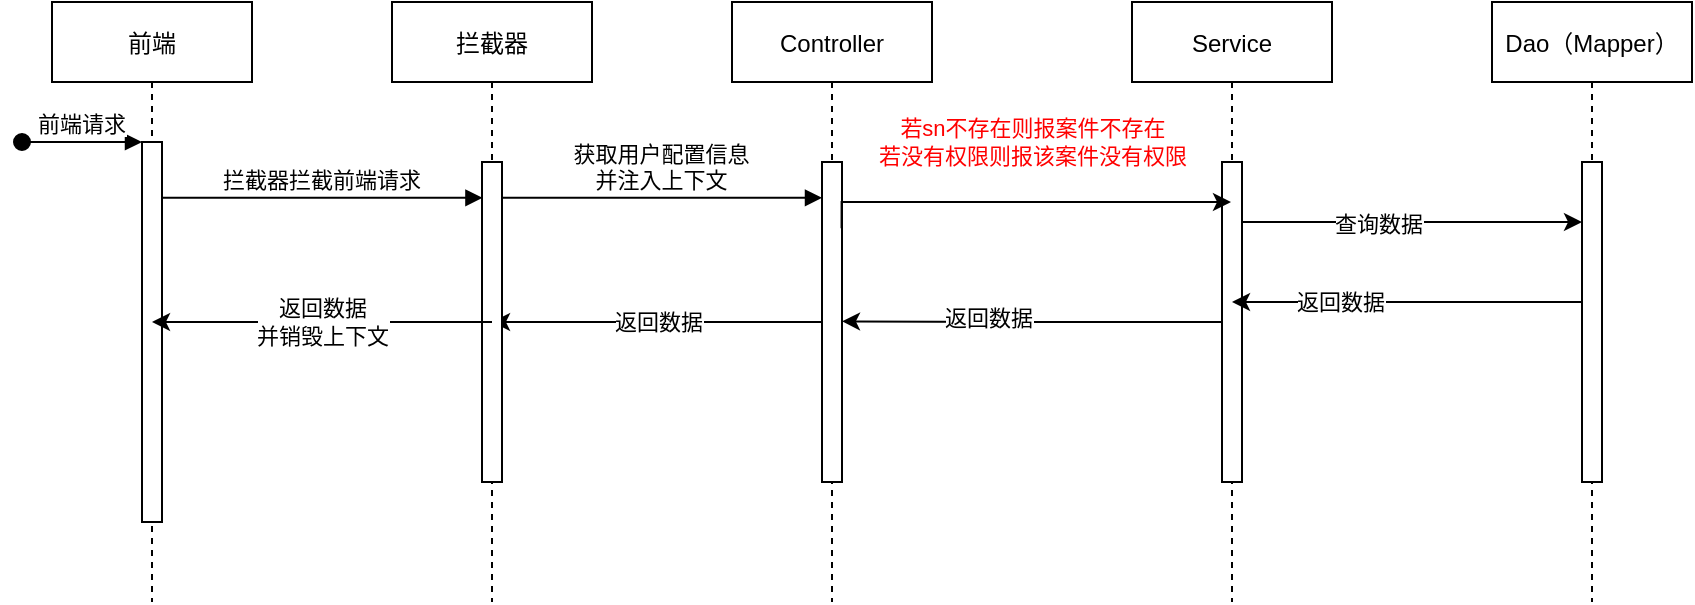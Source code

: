 <mxfile version="20.0.4" type="github" pages="3">
  <diagram id="kgpKYQtTHZ0yAKxKKP6v" name="单条记录">
    <mxGraphModel dx="2090" dy="593" grid="1" gridSize="10" guides="1" tooltips="1" connect="1" arrows="1" fold="1" page="1" pageScale="1" pageWidth="850" pageHeight="1100" math="0" shadow="0">
      <root>
        <mxCell id="0" />
        <mxCell id="1" parent="0" />
        <mxCell id="3nuBFxr9cyL0pnOWT2aG-1" value="前端" style="shape=umlLifeline;perimeter=lifelinePerimeter;container=1;collapsible=0;recursiveResize=0;rounded=0;shadow=0;strokeWidth=1;" parent="1" vertex="1">
          <mxGeometry x="-40" y="80" width="100" height="300" as="geometry" />
        </mxCell>
        <mxCell id="3nuBFxr9cyL0pnOWT2aG-2" value="" style="points=[];perimeter=orthogonalPerimeter;rounded=0;shadow=0;strokeWidth=1;" parent="3nuBFxr9cyL0pnOWT2aG-1" vertex="1">
          <mxGeometry x="45" y="70" width="10" height="190" as="geometry" />
        </mxCell>
        <mxCell id="3nuBFxr9cyL0pnOWT2aG-3" value="前端请求" style="verticalAlign=bottom;startArrow=oval;endArrow=block;startSize=8;shadow=0;strokeWidth=1;" parent="3nuBFxr9cyL0pnOWT2aG-1" target="3nuBFxr9cyL0pnOWT2aG-2" edge="1">
          <mxGeometry relative="1" as="geometry">
            <mxPoint x="-15" y="70" as="sourcePoint" />
          </mxGeometry>
        </mxCell>
        <mxCell id="3nuBFxr9cyL0pnOWT2aG-5" value="Controller" style="shape=umlLifeline;perimeter=lifelinePerimeter;container=1;collapsible=0;recursiveResize=0;rounded=0;shadow=0;strokeWidth=1;" parent="1" vertex="1">
          <mxGeometry x="300" y="80" width="100" height="300" as="geometry" />
        </mxCell>
        <mxCell id="3nuBFxr9cyL0pnOWT2aG-6" value="" style="points=[];perimeter=orthogonalPerimeter;rounded=0;shadow=0;strokeWidth=1;" parent="3nuBFxr9cyL0pnOWT2aG-5" vertex="1">
          <mxGeometry x="45" y="80" width="10" height="160" as="geometry" />
        </mxCell>
        <mxCell id="FtKNyufiXCwTpfJjdmEQ-9" value="获取用户配置信息&#xa;并注入上下文" style="verticalAlign=bottom;endArrow=block;entryX=0.022;entryY=0.112;shadow=0;strokeWidth=1;fontSize=11;entryDx=0;entryDy=0;entryPerimeter=0;" edge="1" parent="3nuBFxr9cyL0pnOWT2aG-5">
          <mxGeometry relative="1" as="geometry">
            <mxPoint x="-115.22" y="97.92" as="sourcePoint" />
            <mxPoint x="45.0" y="97.92" as="targetPoint" />
          </mxGeometry>
        </mxCell>
        <mxCell id="3nuBFxr9cyL0pnOWT2aG-8" value="拦截器拦截前端请求" style="verticalAlign=bottom;endArrow=block;entryX=0.022;entryY=0.112;shadow=0;strokeWidth=1;fontSize=11;entryDx=0;entryDy=0;entryPerimeter=0;" parent="1" source="3nuBFxr9cyL0pnOWT2aG-2" target="FtKNyufiXCwTpfJjdmEQ-2" edge="1">
          <mxGeometry relative="1" as="geometry">
            <mxPoint x="275" y="160" as="sourcePoint" />
          </mxGeometry>
        </mxCell>
        <mxCell id="SE7JAbUPpJ-5eUO7LKqL-11" value="Service" style="shape=umlLifeline;perimeter=lifelinePerimeter;container=1;collapsible=0;recursiveResize=0;rounded=0;shadow=0;strokeWidth=1;" parent="1" vertex="1">
          <mxGeometry x="500" y="80" width="100" height="300" as="geometry" />
        </mxCell>
        <mxCell id="SE7JAbUPpJ-5eUO7LKqL-12" value="" style="points=[];perimeter=orthogonalPerimeter;rounded=0;shadow=0;strokeWidth=1;" parent="SE7JAbUPpJ-5eUO7LKqL-11" vertex="1">
          <mxGeometry x="45" y="80" width="10" height="160" as="geometry" />
        </mxCell>
        <mxCell id="SE7JAbUPpJ-5eUO7LKqL-13" value="Dao（Mapper）" style="shape=umlLifeline;perimeter=lifelinePerimeter;container=1;collapsible=0;recursiveResize=0;rounded=0;shadow=0;strokeWidth=1;" parent="1" vertex="1">
          <mxGeometry x="680" y="80" width="100" height="300" as="geometry" />
        </mxCell>
        <mxCell id="SE7JAbUPpJ-5eUO7LKqL-14" value="" style="points=[];perimeter=orthogonalPerimeter;rounded=0;shadow=0;strokeWidth=1;" parent="SE7JAbUPpJ-5eUO7LKqL-13" vertex="1">
          <mxGeometry x="45" y="80" width="10" height="160" as="geometry" />
        </mxCell>
        <mxCell id="SE7JAbUPpJ-5eUO7LKqL-18" style="edgeStyle=orthogonalEdgeStyle;rounded=0;orthogonalLoop=1;jettySize=auto;html=1;fontSize=11;exitX=0.978;exitY=0.207;exitDx=0;exitDy=0;exitPerimeter=0;" parent="1" source="3nuBFxr9cyL0pnOWT2aG-6" target="SE7JAbUPpJ-5eUO7LKqL-11" edge="1">
          <mxGeometry relative="1" as="geometry">
            <mxPoint x="430" y="240" as="targetPoint" />
            <Array as="points">
              <mxPoint x="355" y="180" />
            </Array>
          </mxGeometry>
        </mxCell>
        <mxCell id="8l81Vc26us2J2Qerfzua-2" value="若sn不存在则报案件不存在&lt;br&gt;若没有权限则报该案件没有权限" style="edgeLabel;html=1;align=center;verticalAlign=middle;resizable=0;points=[];fontSize=11;fontColor=#FF0000;" parent="SE7JAbUPpJ-5eUO7LKqL-18" vertex="1" connectable="0">
          <mxGeometry x="0.083" y="2" relative="1" as="geometry">
            <mxPoint x="-4" y="-28" as="offset" />
          </mxGeometry>
        </mxCell>
        <mxCell id="8l81Vc26us2J2Qerfzua-1" style="edgeStyle=orthogonalEdgeStyle;rounded=0;orthogonalLoop=1;jettySize=auto;html=1;fontSize=11;" parent="1" source="SE7JAbUPpJ-5eUO7LKqL-12" target="SE7JAbUPpJ-5eUO7LKqL-14" edge="1">
          <mxGeometry relative="1" as="geometry">
            <Array as="points">
              <mxPoint x="640" y="190" />
              <mxPoint x="640" y="190" />
            </Array>
          </mxGeometry>
        </mxCell>
        <mxCell id="FtKNyufiXCwTpfJjdmEQ-10" value="查询数据" style="edgeLabel;html=1;align=center;verticalAlign=middle;resizable=0;points=[];" vertex="1" connectable="0" parent="8l81Vc26us2J2Qerfzua-1">
          <mxGeometry x="-0.2" y="-1" relative="1" as="geometry">
            <mxPoint as="offset" />
          </mxGeometry>
        </mxCell>
        <mxCell id="8l81Vc26us2J2Qerfzua-10" style="edgeStyle=orthogonalEdgeStyle;rounded=0;orthogonalLoop=1;jettySize=auto;html=1;fontSize=11;fontColor=#FF0000;" parent="1" source="SE7JAbUPpJ-5eUO7LKqL-14" target="SE7JAbUPpJ-5eUO7LKqL-11" edge="1">
          <mxGeometry relative="1" as="geometry">
            <Array as="points">
              <mxPoint x="700" y="230" />
              <mxPoint x="700" y="230" />
            </Array>
          </mxGeometry>
        </mxCell>
        <mxCell id="FtKNyufiXCwTpfJjdmEQ-11" value="返回数据" style="edgeLabel;html=1;align=center;verticalAlign=middle;resizable=0;points=[];" vertex="1" connectable="0" parent="8l81Vc26us2J2Qerfzua-10">
          <mxGeometry x="0.381" relative="1" as="geometry">
            <mxPoint as="offset" />
          </mxGeometry>
        </mxCell>
        <mxCell id="8l81Vc26us2J2Qerfzua-15" style="edgeStyle=orthogonalEdgeStyle;rounded=0;orthogonalLoop=1;jettySize=auto;html=1;entryX=1;entryY=0.498;entryDx=0;entryDy=0;entryPerimeter=0;fontSize=11;fontColor=#FF0000;" parent="1" source="SE7JAbUPpJ-5eUO7LKqL-12" target="3nuBFxr9cyL0pnOWT2aG-6" edge="1">
          <mxGeometry relative="1" as="geometry" />
        </mxCell>
        <mxCell id="8l81Vc26us2J2Qerfzua-18" value="返回数据" style="edgeLabel;html=1;align=center;verticalAlign=middle;resizable=0;points=[];fontSize=11;fontColor=#000000;" parent="8l81Vc26us2J2Qerfzua-15" vertex="1" connectable="0">
          <mxGeometry x="0.236" y="-2" relative="1" as="geometry">
            <mxPoint as="offset" />
          </mxGeometry>
        </mxCell>
        <mxCell id="8l81Vc26us2J2Qerfzua-16" value="&lt;font color=&quot;#000000&quot;&gt;返回数据&lt;/font&gt;" style="edgeStyle=orthogonalEdgeStyle;rounded=0;orthogonalLoop=1;jettySize=auto;html=1;fontSize=11;fontColor=#FF0000;" parent="1" source="3nuBFxr9cyL0pnOWT2aG-6" target="FtKNyufiXCwTpfJjdmEQ-1" edge="1">
          <mxGeometry relative="1" as="geometry">
            <Array as="points">
              <mxPoint x="290" y="240" />
              <mxPoint x="290" y="240" />
            </Array>
          </mxGeometry>
        </mxCell>
        <mxCell id="FtKNyufiXCwTpfJjdmEQ-1" value="拦截器" style="shape=umlLifeline;perimeter=lifelinePerimeter;container=1;collapsible=0;recursiveResize=0;rounded=0;shadow=0;strokeWidth=1;" vertex="1" parent="1">
          <mxGeometry x="130" y="80" width="100" height="300" as="geometry" />
        </mxCell>
        <mxCell id="FtKNyufiXCwTpfJjdmEQ-2" value="" style="points=[];perimeter=orthogonalPerimeter;rounded=0;shadow=0;strokeWidth=1;" vertex="1" parent="FtKNyufiXCwTpfJjdmEQ-1">
          <mxGeometry x="45" y="80" width="10" height="160" as="geometry" />
        </mxCell>
        <mxCell id="FtKNyufiXCwTpfJjdmEQ-7" value="&lt;font color=&quot;#000000&quot;&gt;返回数据&lt;br&gt;并销毁上下文&lt;/font&gt;" style="edgeStyle=orthogonalEdgeStyle;rounded=0;orthogonalLoop=1;jettySize=auto;html=1;fontSize=11;fontColor=#FF0000;" edge="1" parent="1" target="3nuBFxr9cyL0pnOWT2aG-1">
          <mxGeometry relative="1" as="geometry">
            <Array as="points">
              <mxPoint x="180" y="240" />
            </Array>
            <mxPoint x="180" y="240" as="sourcePoint" />
            <mxPoint x="189.63" y="230.043" as="targetPoint" />
          </mxGeometry>
        </mxCell>
      </root>
    </mxGraphModel>
  </diagram>
  <diagram id="lqFhKrCSAi3UoFyXcT7N" name="列表查询">
    <mxGraphModel dx="1968" dy="546" grid="1" gridSize="10" guides="1" tooltips="1" connect="1" arrows="1" fold="1" page="1" pageScale="1" pageWidth="827" pageHeight="1169" math="0" shadow="0">
      <root>
        <mxCell id="0" />
        <mxCell id="1" parent="0" />
        <mxCell id="pGW9Ufu_6rYB34V19ef3-4" value="Controller" style="shape=umlLifeline;perimeter=lifelinePerimeter;container=1;collapsible=0;recursiveResize=0;rounded=0;shadow=0;strokeWidth=1;" parent="1" vertex="1">
          <mxGeometry x="300" y="80" width="100" height="300" as="geometry" />
        </mxCell>
        <mxCell id="pGW9Ufu_6rYB34V19ef3-7" value="Service" style="shape=umlLifeline;perimeter=lifelinePerimeter;container=1;collapsible=0;recursiveResize=0;rounded=0;shadow=0;strokeWidth=1;" parent="1" vertex="1">
          <mxGeometry x="500" y="80" width="100" height="300" as="geometry" />
        </mxCell>
        <mxCell id="pGW9Ufu_6rYB34V19ef3-8" value="" style="points=[];perimeter=orthogonalPerimeter;rounded=0;shadow=0;strokeWidth=1;" parent="pGW9Ufu_6rYB34V19ef3-7" vertex="1">
          <mxGeometry x="45" y="80" width="10" height="160" as="geometry" />
        </mxCell>
        <mxCell id="pGW9Ufu_6rYB34V19ef3-9" value="Dao（Mapper）" style="shape=umlLifeline;perimeter=lifelinePerimeter;container=1;collapsible=0;recursiveResize=0;rounded=0;shadow=0;strokeWidth=1;" parent="1" vertex="1">
          <mxGeometry x="890" y="70" width="100" height="300" as="geometry" />
        </mxCell>
        <mxCell id="pGW9Ufu_6rYB34V19ef3-10" value="" style="points=[];perimeter=orthogonalPerimeter;rounded=0;shadow=0;strokeWidth=1;" parent="pGW9Ufu_6rYB34V19ef3-9" vertex="1">
          <mxGeometry x="45" y="80" width="10" height="160" as="geometry" />
        </mxCell>
        <mxCell id="pGW9Ufu_6rYB34V19ef3-11" style="edgeStyle=orthogonalEdgeStyle;rounded=0;orthogonalLoop=1;jettySize=auto;html=1;fontSize=11;exitX=0.978;exitY=0.207;exitDx=0;exitDy=0;exitPerimeter=0;" parent="1" target="pGW9Ufu_6rYB34V19ef3-7" edge="1">
          <mxGeometry relative="1" as="geometry">
            <mxPoint x="430" y="240" as="targetPoint" />
            <Array as="points">
              <mxPoint x="355" y="180" />
            </Array>
            <mxPoint x="354.78" y="193.12" as="sourcePoint" />
          </mxGeometry>
        </mxCell>
        <mxCell id="pGW9Ufu_6rYB34V19ef3-12" value="根据查询条件查询" style="edgeLabel;html=1;align=center;verticalAlign=middle;resizable=0;points=[];fontSize=11;" parent="pGW9Ufu_6rYB34V19ef3-11" vertex="1" connectable="0">
          <mxGeometry x="0.083" y="2" relative="1" as="geometry">
            <mxPoint as="offset" />
          </mxGeometry>
        </mxCell>
        <mxCell id="pGW9Ufu_6rYB34V19ef3-13" style="edgeStyle=orthogonalEdgeStyle;rounded=0;orthogonalLoop=1;jettySize=auto;html=1;entryX=0.48;entryY=0.387;entryDx=0;entryDy=0;entryPerimeter=0;fontSize=11;" parent="1" source="pGW9Ufu_6rYB34V19ef3-8" target="L4d1gx-CR8YYb4OrXLPE-21" edge="1">
          <mxGeometry relative="1" as="geometry">
            <Array as="points">
              <mxPoint x="710" y="186" />
              <mxPoint x="710" y="186" />
            </Array>
          </mxGeometry>
        </mxCell>
        <mxCell id="pGW9Ufu_6rYB34V19ef3-14" value="&lt;font color=&quot;#ff0000&quot;&gt;利用插件拼接查询条件&lt;br&gt;&lt;/font&gt;" style="edgeLabel;html=1;align=center;verticalAlign=middle;resizable=0;points=[];fontSize=11;" parent="pGW9Ufu_6rYB34V19ef3-13" vertex="1" connectable="0">
          <mxGeometry x="-0.348" y="-2" relative="1" as="geometry">
            <mxPoint x="33" y="-28" as="offset" />
          </mxGeometry>
        </mxCell>
        <mxCell id="pGW9Ufu_6rYB34V19ef3-17" style="edgeStyle=orthogonalEdgeStyle;rounded=0;orthogonalLoop=1;jettySize=auto;html=1;fontSize=11;fontColor=#FF0000;entryX=0.5;entryY=0.5;entryDx=0;entryDy=0;entryPerimeter=0;" parent="1" source="pGW9Ufu_6rYB34V19ef3-10" target="L4d1gx-CR8YYb4OrXLPE-22" edge="1">
          <mxGeometry relative="1" as="geometry">
            <Array as="points" />
          </mxGeometry>
        </mxCell>
        <mxCell id="pGW9Ufu_6rYB34V19ef3-18" value="只查出对应法院权限信息" style="edgeLabel;html=1;align=center;verticalAlign=middle;resizable=0;points=[];fontSize=11;fontColor=#FF0000;" parent="pGW9Ufu_6rYB34V19ef3-17" vertex="1" connectable="0">
          <mxGeometry x="0.1" y="-2" relative="1" as="geometry">
            <mxPoint as="offset" />
          </mxGeometry>
        </mxCell>
        <mxCell id="pGW9Ufu_6rYB34V19ef3-19" style="edgeStyle=orthogonalEdgeStyle;rounded=0;orthogonalLoop=1;jettySize=auto;html=1;entryX=1;entryY=0.498;entryDx=0;entryDy=0;entryPerimeter=0;fontSize=11;fontColor=#FF0000;" parent="1" source="pGW9Ufu_6rYB34V19ef3-8" edge="1">
          <mxGeometry relative="1" as="geometry">
            <mxPoint x="355" y="239.68" as="targetPoint" />
          </mxGeometry>
        </mxCell>
        <mxCell id="pGW9Ufu_6rYB34V19ef3-20" value="返回数据" style="edgeLabel;html=1;align=center;verticalAlign=middle;resizable=0;points=[];fontSize=11;fontColor=#000000;" parent="pGW9Ufu_6rYB34V19ef3-19" vertex="1" connectable="0">
          <mxGeometry x="0.236" y="-2" relative="1" as="geometry">
            <mxPoint as="offset" />
          </mxGeometry>
        </mxCell>
        <mxCell id="L4d1gx-CR8YYb4OrXLPE-11" value="前端" style="shape=umlLifeline;perimeter=lifelinePerimeter;container=1;collapsible=0;recursiveResize=0;rounded=0;shadow=0;strokeWidth=1;" vertex="1" parent="1">
          <mxGeometry x="-40" y="80" width="100" height="300" as="geometry" />
        </mxCell>
        <mxCell id="L4d1gx-CR8YYb4OrXLPE-12" value="" style="points=[];perimeter=orthogonalPerimeter;rounded=0;shadow=0;strokeWidth=1;" vertex="1" parent="L4d1gx-CR8YYb4OrXLPE-11">
          <mxGeometry x="45" y="70" width="10" height="190" as="geometry" />
        </mxCell>
        <mxCell id="L4d1gx-CR8YYb4OrXLPE-13" value="前端请求" style="verticalAlign=bottom;startArrow=oval;endArrow=block;startSize=8;shadow=0;strokeWidth=1;" edge="1" parent="L4d1gx-CR8YYb4OrXLPE-11" target="L4d1gx-CR8YYb4OrXLPE-12">
          <mxGeometry relative="1" as="geometry">
            <mxPoint x="-15" y="70" as="sourcePoint" />
          </mxGeometry>
        </mxCell>
        <mxCell id="L4d1gx-CR8YYb4OrXLPE-14" value="" style="points=[];perimeter=orthogonalPerimeter;rounded=0;shadow=0;strokeWidth=1;" vertex="1" parent="1">
          <mxGeometry x="345" y="160" width="10" height="160" as="geometry" />
        </mxCell>
        <mxCell id="L4d1gx-CR8YYb4OrXLPE-15" value="获取用户配置信息&#xa;并注入上下文" style="verticalAlign=bottom;endArrow=block;entryX=0.022;entryY=0.112;shadow=0;strokeWidth=1;fontSize=11;entryDx=0;entryDy=0;entryPerimeter=0;" edge="1" parent="1">
          <mxGeometry relative="1" as="geometry">
            <mxPoint x="184.78" y="177.92" as="sourcePoint" />
            <mxPoint x="345" y="177.92" as="targetPoint" />
          </mxGeometry>
        </mxCell>
        <mxCell id="L4d1gx-CR8YYb4OrXLPE-16" value="拦截器拦截前端请求" style="verticalAlign=bottom;endArrow=block;entryX=0.022;entryY=0.112;shadow=0;strokeWidth=1;fontSize=11;entryDx=0;entryDy=0;entryPerimeter=0;" edge="1" parent="1" source="L4d1gx-CR8YYb4OrXLPE-12" target="L4d1gx-CR8YYb4OrXLPE-19">
          <mxGeometry relative="1" as="geometry">
            <mxPoint x="275" y="160" as="sourcePoint" />
          </mxGeometry>
        </mxCell>
        <mxCell id="L4d1gx-CR8YYb4OrXLPE-17" value="&lt;font color=&quot;#000000&quot;&gt;返回数据&lt;/font&gt;" style="edgeStyle=orthogonalEdgeStyle;rounded=0;orthogonalLoop=1;jettySize=auto;html=1;fontSize=11;fontColor=#FF0000;" edge="1" parent="1" source="L4d1gx-CR8YYb4OrXLPE-14" target="L4d1gx-CR8YYb4OrXLPE-18">
          <mxGeometry relative="1" as="geometry">
            <Array as="points">
              <mxPoint x="290" y="240" />
              <mxPoint x="290" y="240" />
            </Array>
          </mxGeometry>
        </mxCell>
        <mxCell id="L4d1gx-CR8YYb4OrXLPE-18" value="拦截器" style="shape=umlLifeline;perimeter=lifelinePerimeter;container=1;collapsible=0;recursiveResize=0;rounded=0;shadow=0;strokeWidth=1;" vertex="1" parent="1">
          <mxGeometry x="130" y="80" width="100" height="300" as="geometry" />
        </mxCell>
        <mxCell id="L4d1gx-CR8YYb4OrXLPE-19" value="" style="points=[];perimeter=orthogonalPerimeter;rounded=0;shadow=0;strokeWidth=1;" vertex="1" parent="L4d1gx-CR8YYb4OrXLPE-18">
          <mxGeometry x="45" y="80" width="10" height="160" as="geometry" />
        </mxCell>
        <mxCell id="L4d1gx-CR8YYb4OrXLPE-20" value="&lt;font color=&quot;#000000&quot;&gt;返回数据&lt;br&gt;并销毁上下文&lt;/font&gt;" style="edgeStyle=orthogonalEdgeStyle;rounded=0;orthogonalLoop=1;jettySize=auto;html=1;fontSize=11;fontColor=#FF0000;" edge="1" parent="1" target="L4d1gx-CR8YYb4OrXLPE-11">
          <mxGeometry relative="1" as="geometry">
            <Array as="points">
              <mxPoint x="180" y="240" />
            </Array>
            <mxPoint x="180" y="240" as="sourcePoint" />
            <mxPoint x="189.63" y="230.043" as="targetPoint" />
          </mxGeometry>
        </mxCell>
        <mxCell id="L4d1gx-CR8YYb4OrXLPE-21" value="mybatis-plus插件" style="shape=umlLifeline;perimeter=lifelinePerimeter;container=1;collapsible=0;recursiveResize=0;rounded=0;shadow=0;strokeWidth=1;" vertex="1" parent="1">
          <mxGeometry x="680" y="70" width="100" height="300" as="geometry" />
        </mxCell>
        <mxCell id="L4d1gx-CR8YYb4OrXLPE-22" value="" style="points=[];perimeter=orthogonalPerimeter;rounded=0;shadow=0;strokeWidth=1;" vertex="1" parent="L4d1gx-CR8YYb4OrXLPE-21">
          <mxGeometry x="45" y="80" width="10" height="160" as="geometry" />
        </mxCell>
        <mxCell id="L4d1gx-CR8YYb4OrXLPE-25" style="edgeStyle=orthogonalEdgeStyle;rounded=0;orthogonalLoop=1;jettySize=auto;html=1;fontSize=11;" edge="1" parent="1" target="pGW9Ufu_6rYB34V19ef3-9">
          <mxGeometry relative="1" as="geometry">
            <Array as="points">
              <mxPoint x="740" y="180" />
            </Array>
            <mxPoint x="740" y="190" as="sourcePoint" />
            <mxPoint x="913" y="190.1" as="targetPoint" />
          </mxGeometry>
        </mxCell>
        <mxCell id="L4d1gx-CR8YYb4OrXLPE-26" value="&lt;font color=&quot;#ff0000&quot;&gt;查询过滤&lt;br&gt;&lt;/font&gt;" style="edgeLabel;html=1;align=center;verticalAlign=middle;resizable=0;points=[];fontSize=11;" vertex="1" connectable="0" parent="L4d1gx-CR8YYb4OrXLPE-25">
          <mxGeometry x="-0.348" y="-2" relative="1" as="geometry">
            <mxPoint x="33" y="-28" as="offset" />
          </mxGeometry>
        </mxCell>
      </root>
    </mxGraphModel>
  </diagram>
  <diagram id="o_dDMDS5-6yDOPdR2BQt" name="批量操作">
    <mxGraphModel dx="1056" dy="505" grid="1" gridSize="10" guides="1" tooltips="1" connect="1" arrows="1" fold="1" page="1" pageScale="1" pageWidth="827" pageHeight="1169" math="0" shadow="0">
      <root>
        <mxCell id="0" />
        <mxCell id="1" parent="0" />
        <mxCell id="OZaMGHCpha3dbO1mzQ3Z-1" value="前端" style="shape=umlLifeline;perimeter=lifelinePerimeter;container=1;collapsible=0;recursiveResize=0;rounded=0;shadow=0;strokeWidth=1;" vertex="1" parent="1">
          <mxGeometry x="120" y="80" width="100" height="300" as="geometry" />
        </mxCell>
        <mxCell id="OZaMGHCpha3dbO1mzQ3Z-2" value="" style="points=[];perimeter=orthogonalPerimeter;rounded=0;shadow=0;strokeWidth=1;" vertex="1" parent="OZaMGHCpha3dbO1mzQ3Z-1">
          <mxGeometry x="45" y="70" width="10" height="190" as="geometry" />
        </mxCell>
        <mxCell id="OZaMGHCpha3dbO1mzQ3Z-3" value="前端请求" style="verticalAlign=bottom;startArrow=oval;endArrow=block;startSize=8;shadow=0;strokeWidth=1;" edge="1" parent="OZaMGHCpha3dbO1mzQ3Z-1" target="OZaMGHCpha3dbO1mzQ3Z-2">
          <mxGeometry relative="1" as="geometry">
            <mxPoint x="-15" y="70" as="sourcePoint" />
          </mxGeometry>
        </mxCell>
        <mxCell id="OZaMGHCpha3dbO1mzQ3Z-4" value="Controller" style="shape=umlLifeline;perimeter=lifelinePerimeter;container=1;collapsible=0;recursiveResize=0;rounded=0;shadow=0;strokeWidth=1;" vertex="1" parent="1">
          <mxGeometry x="300" y="80" width="100" height="300" as="geometry" />
        </mxCell>
        <mxCell id="OZaMGHCpha3dbO1mzQ3Z-5" value="" style="points=[];perimeter=orthogonalPerimeter;rounded=0;shadow=0;strokeWidth=1;" vertex="1" parent="OZaMGHCpha3dbO1mzQ3Z-4">
          <mxGeometry x="45" y="80" width="10" height="160" as="geometry" />
        </mxCell>
        <mxCell id="OZaMGHCpha3dbO1mzQ3Z-6" value="拦截器拦截请求并注入&#xa;用户配置courtCodes" style="verticalAlign=bottom;endArrow=block;entryX=0;entryY=0;shadow=0;strokeWidth=1;fontSize=11;" edge="1" parent="1" source="OZaMGHCpha3dbO1mzQ3Z-2" target="OZaMGHCpha3dbO1mzQ3Z-5">
          <mxGeometry relative="1" as="geometry">
            <mxPoint x="275" y="160" as="sourcePoint" />
          </mxGeometry>
        </mxCell>
        <mxCell id="OZaMGHCpha3dbO1mzQ3Z-7" value="Service" style="shape=umlLifeline;perimeter=lifelinePerimeter;container=1;collapsible=0;recursiveResize=0;rounded=0;shadow=0;strokeWidth=1;" vertex="1" parent="1">
          <mxGeometry x="500" y="80" width="100" height="300" as="geometry" />
        </mxCell>
        <mxCell id="OZaMGHCpha3dbO1mzQ3Z-8" value="" style="points=[];perimeter=orthogonalPerimeter;rounded=0;shadow=0;strokeWidth=1;" vertex="1" parent="OZaMGHCpha3dbO1mzQ3Z-7">
          <mxGeometry x="45" y="80" width="10" height="160" as="geometry" />
        </mxCell>
        <mxCell id="OZaMGHCpha3dbO1mzQ3Z-9" value="Dao（Mapper）" style="shape=umlLifeline;perimeter=lifelinePerimeter;container=1;collapsible=0;recursiveResize=0;rounded=0;shadow=0;strokeWidth=1;" vertex="1" parent="1">
          <mxGeometry x="700" y="70" width="100" height="300" as="geometry" />
        </mxCell>
        <mxCell id="OZaMGHCpha3dbO1mzQ3Z-10" value="" style="points=[];perimeter=orthogonalPerimeter;rounded=0;shadow=0;strokeWidth=1;" vertex="1" parent="OZaMGHCpha3dbO1mzQ3Z-9">
          <mxGeometry x="45" y="80" width="10" height="160" as="geometry" />
        </mxCell>
        <mxCell id="OZaMGHCpha3dbO1mzQ3Z-11" style="edgeStyle=orthogonalEdgeStyle;rounded=0;orthogonalLoop=1;jettySize=auto;html=1;fontSize=11;exitX=0.978;exitY=0.207;exitDx=0;exitDy=0;exitPerimeter=0;" edge="1" parent="1" source="OZaMGHCpha3dbO1mzQ3Z-5" target="OZaMGHCpha3dbO1mzQ3Z-7">
          <mxGeometry relative="1" as="geometry">
            <mxPoint x="430" y="240" as="targetPoint" />
            <Array as="points">
              <mxPoint x="355" y="180" />
            </Array>
          </mxGeometry>
        </mxCell>
        <mxCell id="OZaMGHCpha3dbO1mzQ3Z-12" value="查询相关操作" style="edgeLabel;html=1;align=center;verticalAlign=middle;resizable=0;points=[];fontSize=11;" vertex="1" connectable="0" parent="OZaMGHCpha3dbO1mzQ3Z-11">
          <mxGeometry x="0.083" y="2" relative="1" as="geometry">
            <mxPoint as="offset" />
          </mxGeometry>
        </mxCell>
        <mxCell id="OZaMGHCpha3dbO1mzQ3Z-13" style="edgeStyle=orthogonalEdgeStyle;rounded=0;orthogonalLoop=1;jettySize=auto;html=1;entryX=0.009;entryY=0.227;entryDx=0;entryDy=0;entryPerimeter=0;fontSize=11;" edge="1" parent="1" source="OZaMGHCpha3dbO1mzQ3Z-8" target="OZaMGHCpha3dbO1mzQ3Z-10">
          <mxGeometry relative="1" as="geometry">
            <Array as="points">
              <mxPoint x="720" y="186" />
              <mxPoint x="720" y="186" />
            </Array>
          </mxGeometry>
        </mxCell>
        <mxCell id="OZaMGHCpha3dbO1mzQ3Z-14" value="&lt;font&gt;&lt;br&gt;利用mybatis-plus插件&lt;br&gt;拼接上court_code in (xxx)&lt;br&gt;&lt;/font&gt;" style="edgeLabel;html=1;align=center;verticalAlign=middle;resizable=0;points=[];fontSize=11;fontColor=#000000;" vertex="1" connectable="0" parent="OZaMGHCpha3dbO1mzQ3Z-13">
          <mxGeometry x="-0.348" y="-2" relative="1" as="geometry">
            <mxPoint x="33" y="-28" as="offset" />
          </mxGeometry>
        </mxCell>
        <mxCell id="OZaMGHCpha3dbO1mzQ3Z-15" style="edgeStyle=orthogonalEdgeStyle;rounded=0;orthogonalLoop=1;jettySize=auto;html=1;fontSize=11;fontColor=#FF0000;" edge="1" parent="1" source="OZaMGHCpha3dbO1mzQ3Z-10" target="OZaMGHCpha3dbO1mzQ3Z-7">
          <mxGeometry relative="1" as="geometry" />
        </mxCell>
        <mxCell id="OZaMGHCpha3dbO1mzQ3Z-16" value="数据权限控制" style="edgeLabel;html=1;align=center;verticalAlign=middle;resizable=0;points=[];fontSize=11;fontColor=#000000;" vertex="1" connectable="0" parent="OZaMGHCpha3dbO1mzQ3Z-15">
          <mxGeometry x="0.1" y="-2" relative="1" as="geometry">
            <mxPoint as="offset" />
          </mxGeometry>
        </mxCell>
        <mxCell id="OZaMGHCpha3dbO1mzQ3Z-17" style="edgeStyle=orthogonalEdgeStyle;rounded=0;orthogonalLoop=1;jettySize=auto;html=1;entryX=1;entryY=0.498;entryDx=0;entryDy=0;entryPerimeter=0;fontSize=11;fontColor=#FF0000;" edge="1" parent="1" source="OZaMGHCpha3dbO1mzQ3Z-8" target="OZaMGHCpha3dbO1mzQ3Z-5">
          <mxGeometry relative="1" as="geometry" />
        </mxCell>
        <mxCell id="OZaMGHCpha3dbO1mzQ3Z-18" value="返回数据" style="edgeLabel;html=1;align=center;verticalAlign=middle;resizable=0;points=[];fontSize=11;fontColor=#000000;" vertex="1" connectable="0" parent="OZaMGHCpha3dbO1mzQ3Z-17">
          <mxGeometry x="0.236" y="-2" relative="1" as="geometry">
            <mxPoint as="offset" />
          </mxGeometry>
        </mxCell>
        <mxCell id="OZaMGHCpha3dbO1mzQ3Z-19" value="&lt;font color=&quot;#000000&quot;&gt;返回数据&lt;/font&gt;" style="edgeStyle=orthogonalEdgeStyle;rounded=0;orthogonalLoop=1;jettySize=auto;html=1;fontSize=11;fontColor=#FF0000;" edge="1" parent="1" source="OZaMGHCpha3dbO1mzQ3Z-5" target="OZaMGHCpha3dbO1mzQ3Z-1">
          <mxGeometry relative="1" as="geometry">
            <Array as="points">
              <mxPoint x="300" y="230" />
              <mxPoint x="300" y="230" />
            </Array>
          </mxGeometry>
        </mxCell>
        <mxCell id="hnm7GL3hyvlAkiOaKfPX-1" value="&lt;font color=&quot;#ff0000&quot;&gt;校验相关数据权限&lt;br&gt;若无权限则报错&lt;br&gt;&lt;/font&gt;" style="edgeLabel;html=1;align=center;verticalAlign=middle;resizable=0;points=[];fontSize=11;" vertex="1" connectable="0" parent="1">
          <mxGeometry x="250.003" y="179.997" as="geometry" />
        </mxCell>
      </root>
    </mxGraphModel>
  </diagram>
</mxfile>
